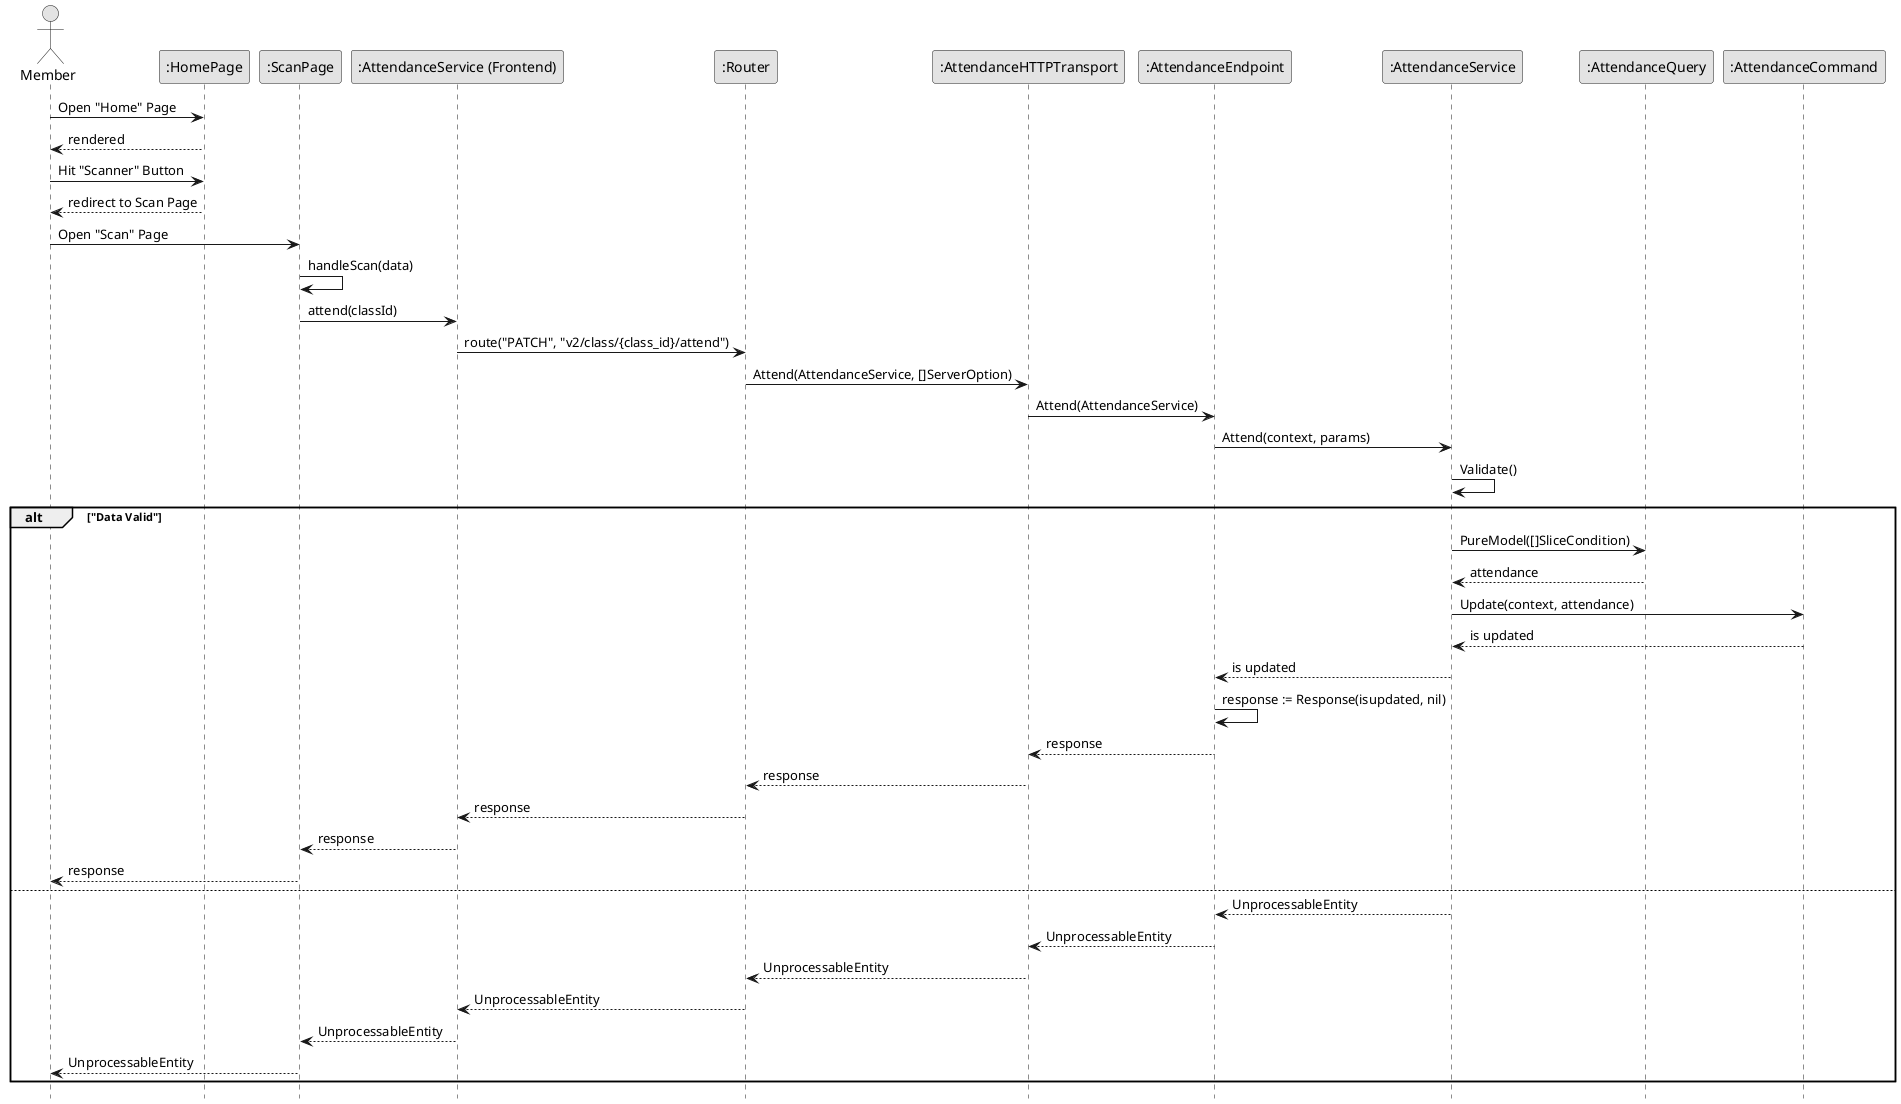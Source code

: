 @startuml Attend

skinparam Monochrome true
skinparam Shadowing false
hide footbox

actor Member
participant ":HomePage" as HomePage
participant ":ScanPage" as ScanPage
participant ":AttendanceService (Frontend)" as FEAttendanceService
participant ":Router" as Router
participant ":AttendanceHTTPTransport" as AttendanceHTTPTransport
participant ":AttendanceEndpoint" as AttendanceEndpoint
participant ":AttendanceService" as AttendanceService
participant ":AttendanceQuery" as AttendanceQuery
participant ":AttendanceCommand" as AttendanceCommand

Member->HomePage: Open "Home" Page
HomePage-->Member: rendered
Member->HomePage: Hit "Scanner" Button
HomePage-->Member: redirect to Scan Page

Member->ScanPage: Open "Scan" Page
ScanPage->ScanPage: handleScan(data)
ScanPage->FEAttendanceService: attend(classId)
FEAttendanceService->Router: route("PATCH", "v2/class/{class_id}/attend")
Router->AttendanceHTTPTransport: Attend(AttendanceService, []ServerOption)
AttendanceHTTPTransport->AttendanceEndpoint: Attend(AttendanceService)
AttendanceEndpoint->AttendanceService: Attend(context, params)

AttendanceService->AttendanceService: Validate()

alt "Data Valid"
    AttendanceService->AttendanceQuery: PureModel([]SliceCondition)
    AttendanceQuery-->AttendanceService: attendance

    AttendanceService->AttendanceCommand: Update(context, attendance)
    AttendanceCommand-->AttendanceService: is updated
    AttendanceService-->AttendanceEndpoint: is updated
    AttendanceEndpoint->AttendanceEndpoint: response := Response(isupdated, nil)
    AttendanceEndpoint-->AttendanceHTTPTransport: response
    AttendanceHTTPTransport-->Router: response
    Router-->FEAttendanceService: response
    FEAttendanceService-->ScanPage: response
    ScanPage-->Member: response
else
    AttendanceService-->AttendanceEndpoint: UnprocessableEntity
    AttendanceEndpoint-->AttendanceHTTPTransport: UnprocessableEntity
    AttendanceHTTPTransport-->Router: UnprocessableEntity
    Router-->FEAttendanceService: UnprocessableEntity
    FEAttendanceService-->ScanPage: UnprocessableEntity
    ScanPage-->Member: UnprocessableEntity
end

@enduml